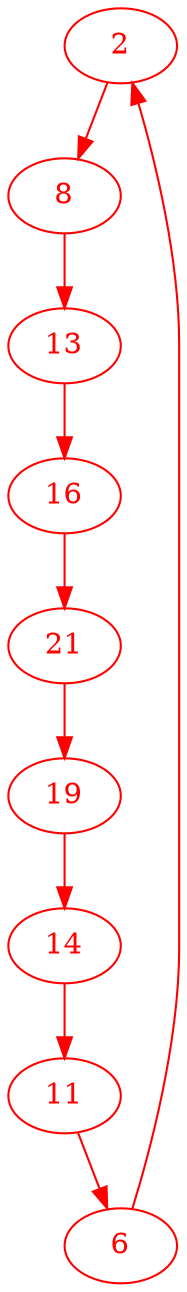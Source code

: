 digraph g{
node [color = red, fontcolor=red]; 2 6 8 11 13 14 16 19 21 ;
2 -> 8 [color=red] ;
6 -> 2 [color=red] ;
8 -> 13 [color=red] ;
11 -> 6 [color=red] ;
13 -> 16 [color=red] ;
14 -> 11 [color=red] ;
16 -> 21 [color=red] ;
19 -> 14 [color=red] ;
21 -> 19 [color=red] ;
}